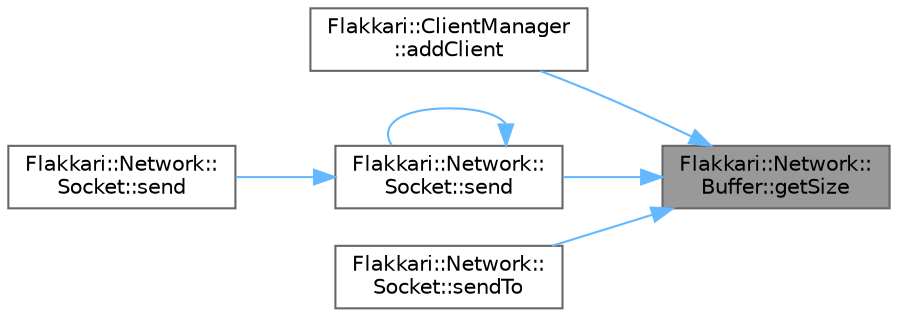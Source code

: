 digraph "Flakkari::Network::Buffer::getSize"
{
 // LATEX_PDF_SIZE
  bgcolor="transparent";
  edge [fontname=Helvetica,fontsize=10,labelfontname=Helvetica,labelfontsize=10];
  node [fontname=Helvetica,fontsize=10,shape=box,height=0.2,width=0.4];
  rankdir="RL";
  Node1 [id="Node000001",label="Flakkari::Network::\lBuffer::getSize",height=0.2,width=0.4,color="gray40", fillcolor="grey60", style="filled", fontcolor="black",tooltip="Get the size of the buffer."];
  Node1 -> Node2 [id="edge1_Node000001_Node000002",dir="back",color="steelblue1",style="solid",tooltip=" "];
  Node2 [id="Node000002",label="Flakkari::ClientManager\l::addClient",height=0.2,width=0.4,color="grey40", fillcolor="white", style="filled",URL="$d5/da5/classFlakkari_1_1ClientManager.html#adb7842df0768fcab21fb46b1b2a60b75",tooltip="Add a client to the client manager or update the last activity of the client."];
  Node1 -> Node3 [id="edge2_Node000001_Node000003",dir="back",color="steelblue1",style="solid",tooltip=" "];
  Node3 [id="Node000003",label="Flakkari::Network::\lSocket::send",height=0.2,width=0.4,color="grey40", fillcolor="white", style="filled",URL="$d2/dea/classFlakkari_1_1Network_1_1Socket.html#a00e05b303136f53ee0219576c61ecef3",tooltip="Send data to the socket. This function is only used by TCP sockets."];
  Node3 -> Node3 [id="edge3_Node000003_Node000003",dir="back",color="steelblue1",style="solid",tooltip=" "];
  Node3 -> Node4 [id="edge4_Node000003_Node000004",dir="back",color="steelblue1",style="solid",tooltip=" "];
  Node4 [id="Node000004",label="Flakkari::Network::\lSocket::send",height=0.2,width=0.4,color="grey40", fillcolor="white", style="filled",URL="$d2/dea/classFlakkari_1_1Network_1_1Socket.html#a69848f2074fdce8e5d334c5856a27ac0",tooltip="Send data to the socket. This function is only used by TCP sockets."];
  Node1 -> Node5 [id="edge5_Node000001_Node000005",dir="back",color="steelblue1",style="solid",tooltip=" "];
  Node5 [id="Node000005",label="Flakkari::Network::\lSocket::sendTo",height=0.2,width=0.4,color="grey40", fillcolor="white", style="filled",URL="$d2/dea/classFlakkari_1_1Network_1_1Socket.html#ac6d558e3984ef391c36dd4a738a0e3a9",tooltip="Send data to the socket. This function is only used by UDP sockets."];
}
